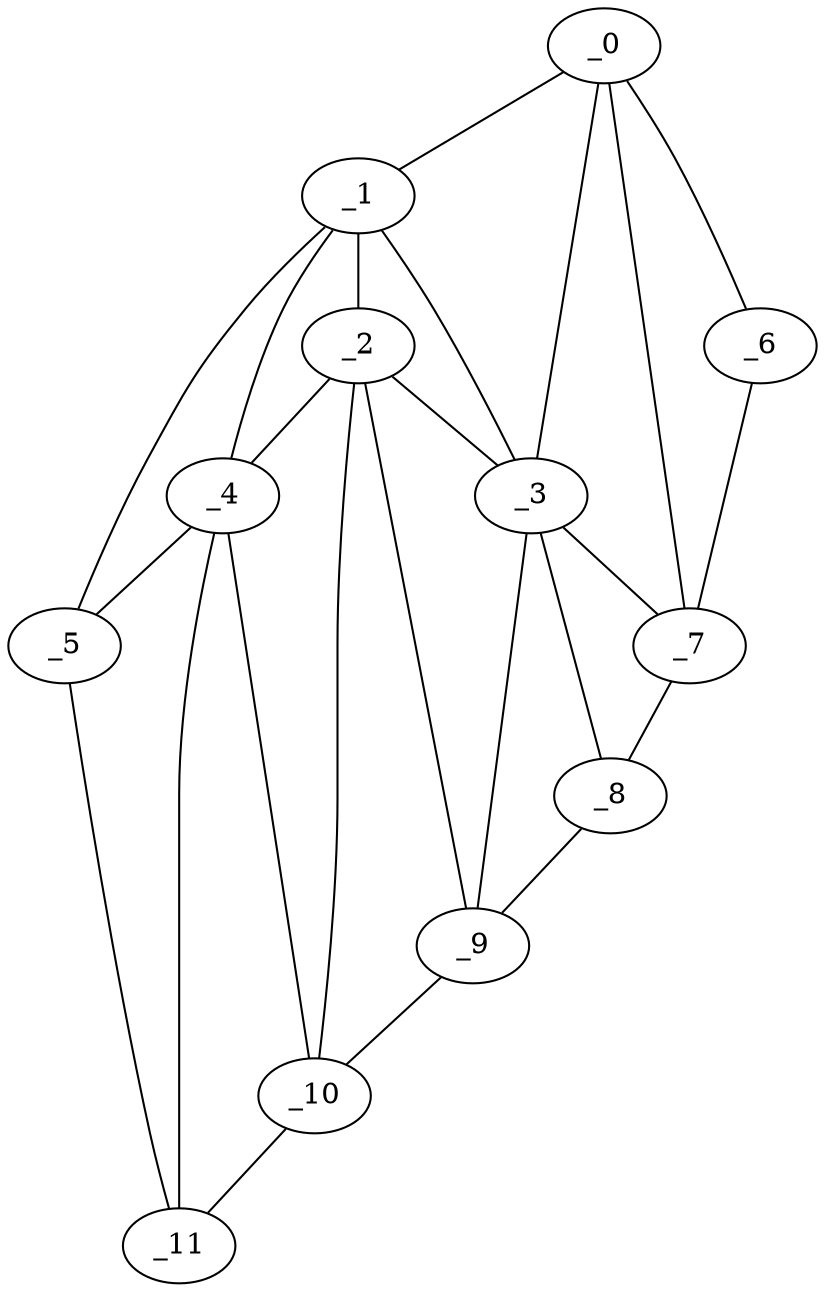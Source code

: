 graph "obj90__260.gxl" {
	_0	 [x=52,
		y=3];
	_1	 [x=54,
		y=116];
	_0 -- _1	 [valence=1];
	_3	 [x=61,
		y=50];
	_0 -- _3	 [valence=2];
	_6	 [x=65,
		y=2];
	_0 -- _6	 [valence=1];
	_7	 [x=76,
		y=18];
	_0 -- _7	 [valence=2];
	_2	 [x=60,
		y=113];
	_1 -- _2	 [valence=1];
	_1 -- _3	 [valence=2];
	_4	 [x=64,
		y=120];
	_1 -- _4	 [valence=2];
	_5	 [x=64,
		y=125];
	_1 -- _5	 [valence=1];
	_2 -- _3	 [valence=2];
	_2 -- _4	 [valence=2];
	_9	 [x=81,
		y=74];
	_2 -- _9	 [valence=2];
	_10	 [x=81,
		y=116];
	_2 -- _10	 [valence=2];
	_3 -- _7	 [valence=2];
	_8	 [x=81,
		y=49];
	_3 -- _8	 [valence=2];
	_3 -- _9	 [valence=2];
	_4 -- _5	 [valence=2];
	_4 -- _10	 [valence=2];
	_11	 [x=81,
		y=124];
	_4 -- _11	 [valence=1];
	_5 -- _11	 [valence=1];
	_6 -- _7	 [valence=1];
	_7 -- _8	 [valence=1];
	_8 -- _9	 [valence=1];
	_9 -- _10	 [valence=1];
	_10 -- _11	 [valence=1];
}

